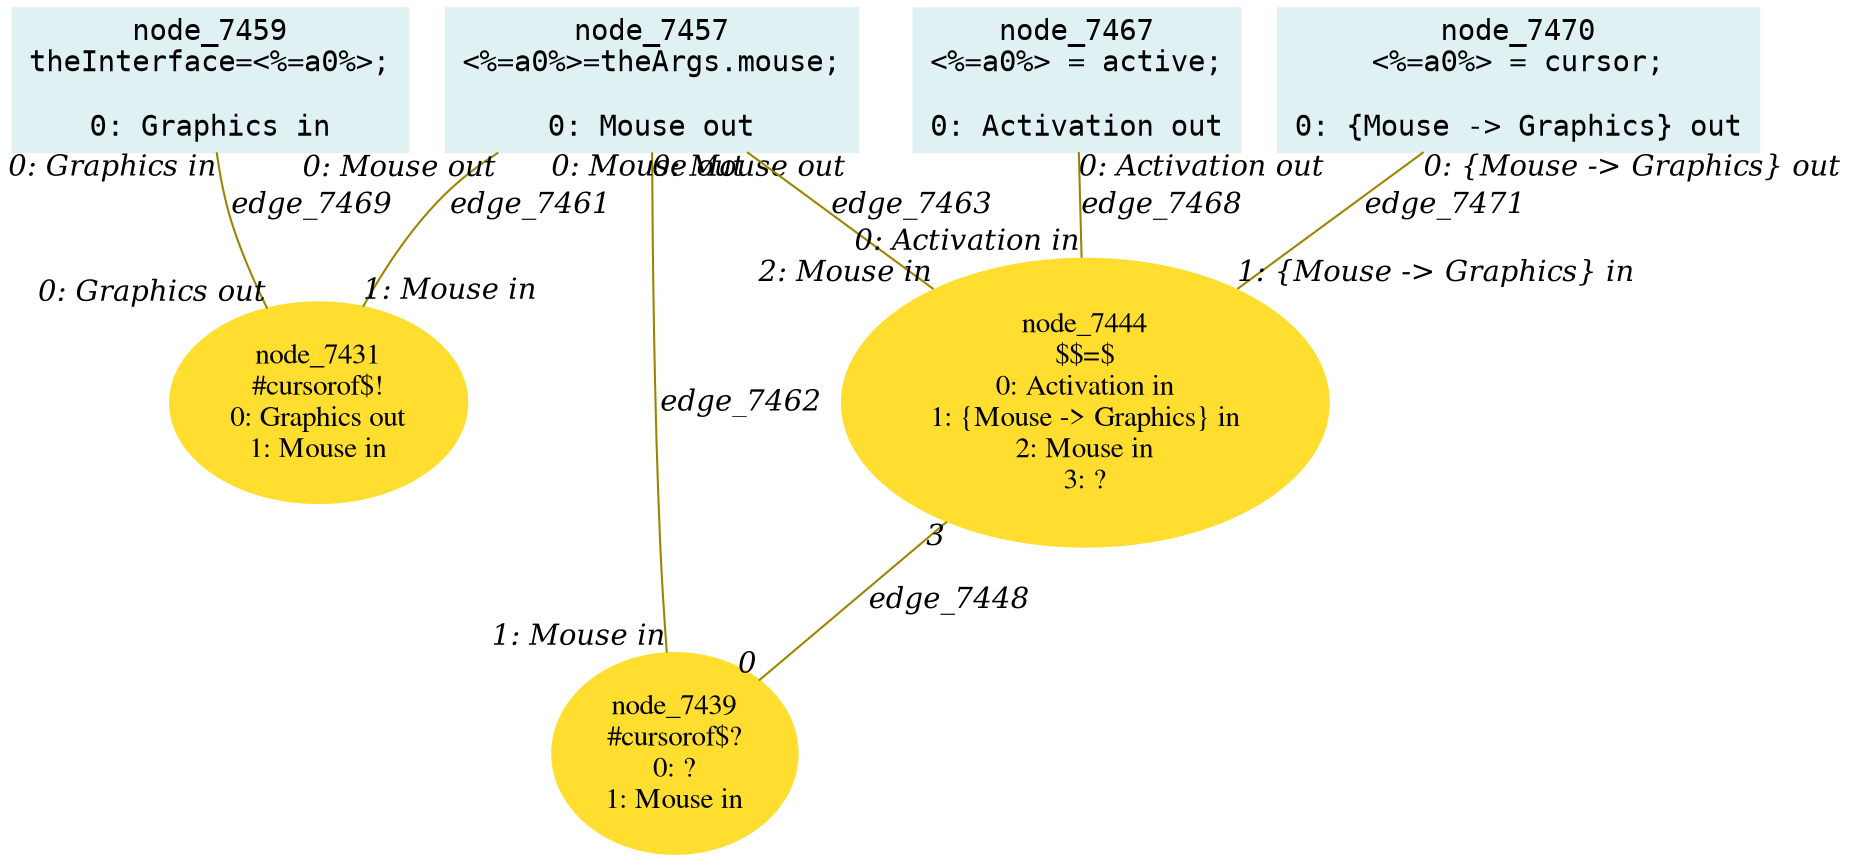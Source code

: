digraph g{node_7431 [shape="ellipse", style="filled", color="#ffde2f", fontname="Times", label="node_7431
#cursorof$!
0: Graphics out
1: Mouse in" ]
node_7439 [shape="ellipse", style="filled", color="#ffde2f", fontname="Times", label="node_7439
#cursorof$?
0: ?
1: Mouse in" ]
node_7444 [shape="ellipse", style="filled", color="#ffde2f", fontname="Times", label="node_7444
$$=$
0: Activation in
1: {Mouse -> Graphics} in
2: Mouse in
3: ?" ]
node_7457 [shape="box", style="filled", color="#dff1f2", fontname="Courier", label="node_7457
<%=a0%>=theArgs.mouse;

0: Mouse out" ]
node_7459 [shape="box", style="filled", color="#dff1f2", fontname="Courier", label="node_7459
theInterface=<%=a0%>;

0: Graphics in" ]
node_7467 [shape="box", style="filled", color="#dff1f2", fontname="Courier", label="node_7467
<%=a0%> = active;

0: Activation out" ]
node_7470 [shape="box", style="filled", color="#dff1f2", fontname="Courier", label="node_7470
<%=a0%> = cursor;

0: {Mouse -> Graphics} out" ]
node_7444 -> node_7439 [dir=none, arrowHead=none, fontname="Times-Italic", arrowsize=1, color="#9d8400", label="edge_7448",  headlabel="0", taillabel="3" ]
node_7457 -> node_7431 [dir=none, arrowHead=none, fontname="Times-Italic", arrowsize=1, color="#9d8400", label="edge_7461",  headlabel="1: Mouse in", taillabel="0: Mouse out" ]
node_7457 -> node_7439 [dir=none, arrowHead=none, fontname="Times-Italic", arrowsize=1, color="#9d8400", label="edge_7462",  headlabel="1: Mouse in", taillabel="0: Mouse out" ]
node_7457 -> node_7444 [dir=none, arrowHead=none, fontname="Times-Italic", arrowsize=1, color="#9d8400", label="edge_7463",  headlabel="2: Mouse in", taillabel="0: Mouse out" ]
node_7467 -> node_7444 [dir=none, arrowHead=none, fontname="Times-Italic", arrowsize=1, color="#9d8400", label="edge_7468",  headlabel="0: Activation in", taillabel="0: Activation out" ]
node_7459 -> node_7431 [dir=none, arrowHead=none, fontname="Times-Italic", arrowsize=1, color="#9d8400", label="edge_7469",  headlabel="0: Graphics out", taillabel="0: Graphics in" ]
node_7470 -> node_7444 [dir=none, arrowHead=none, fontname="Times-Italic", arrowsize=1, color="#9d8400", label="edge_7471",  headlabel="1: {Mouse -> Graphics} in", taillabel="0: {Mouse -> Graphics} out" ]
}